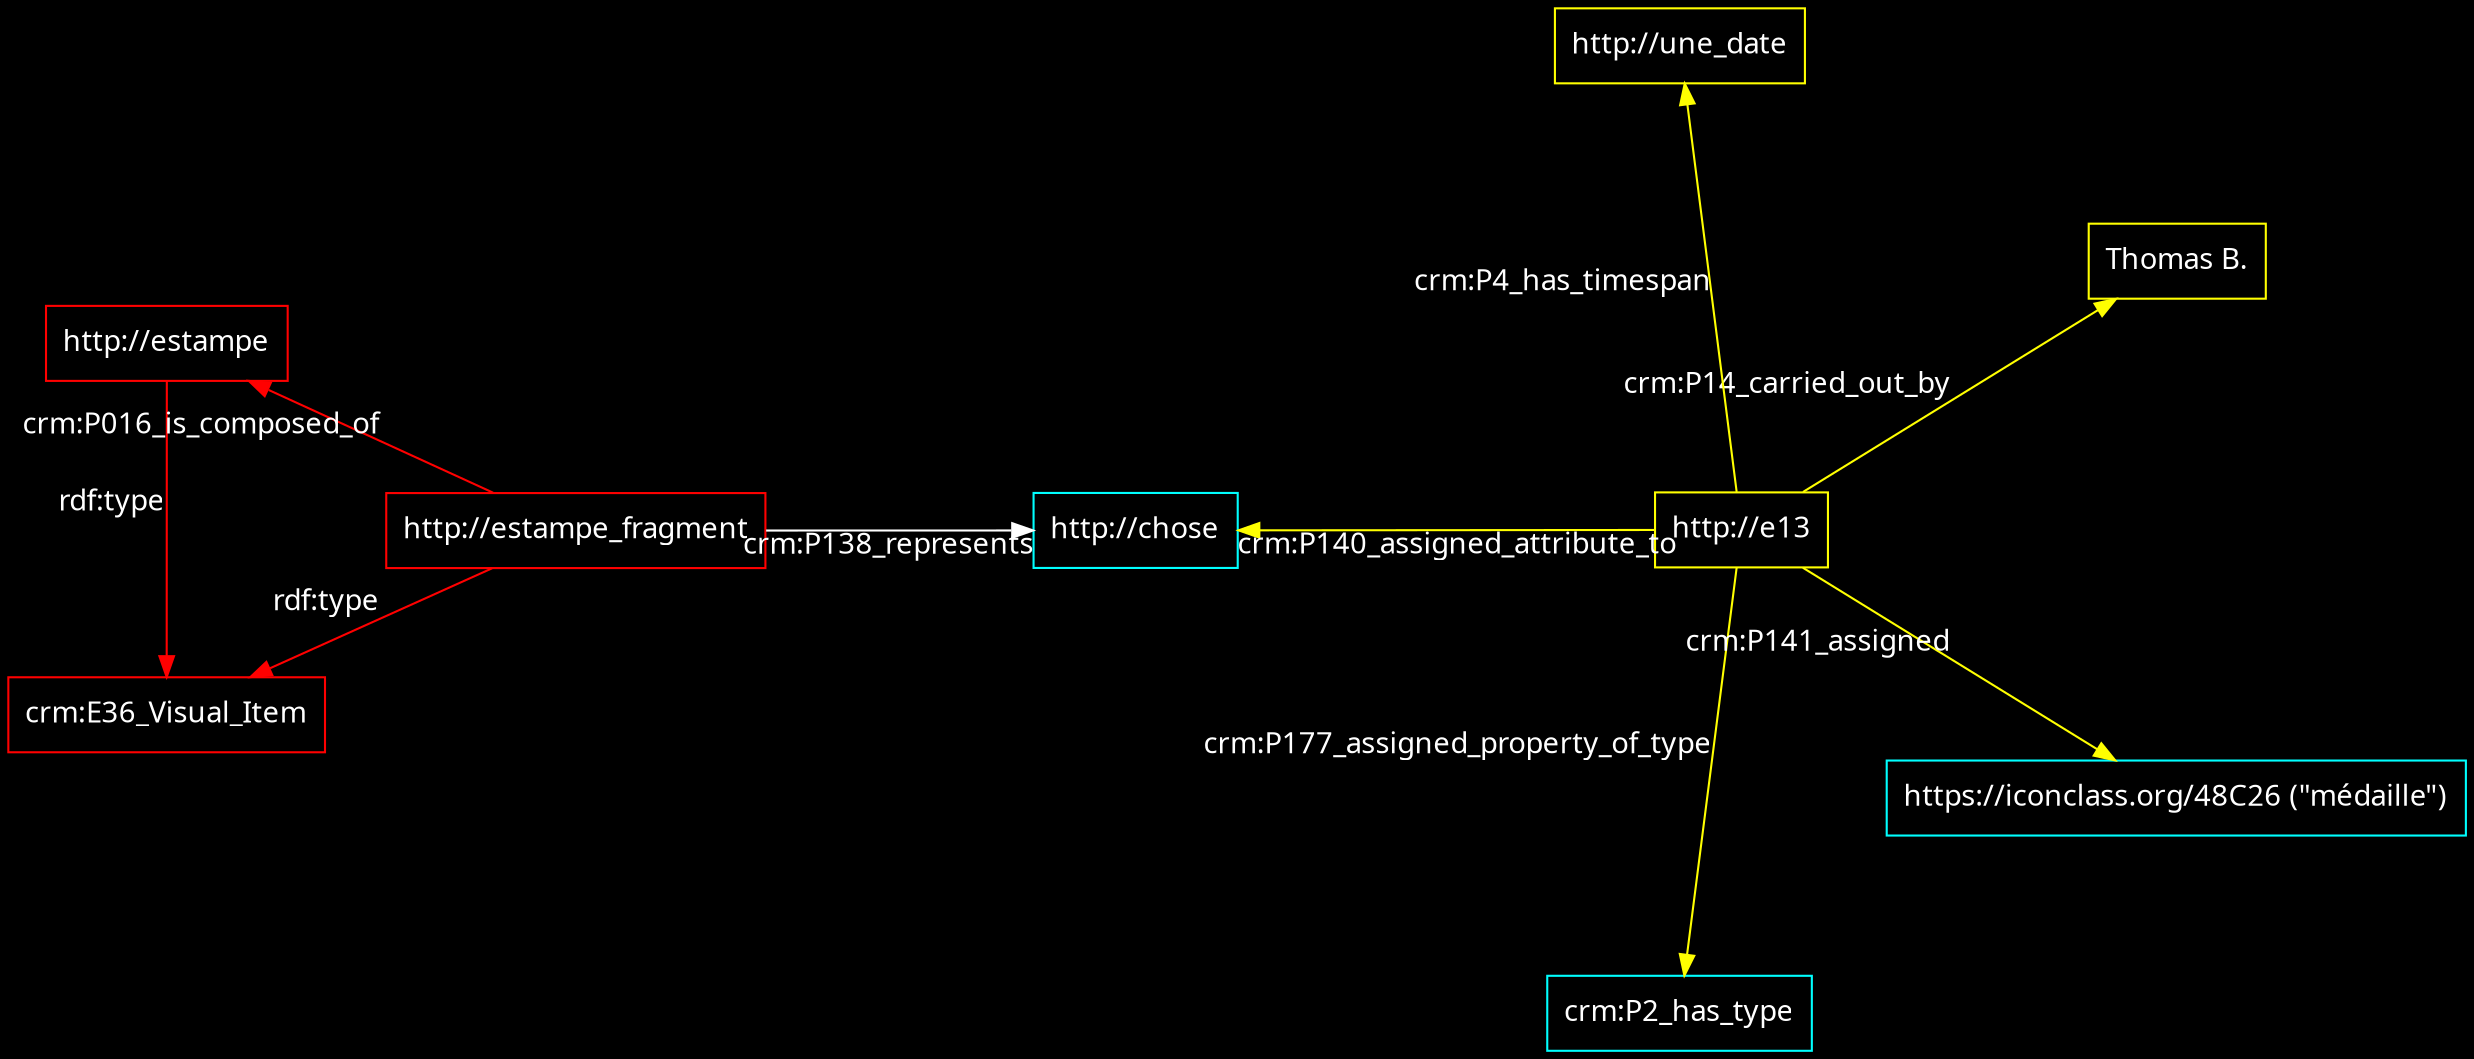 digraph {
    graph [bgcolor=black]
    rankdir=LR
    node [color=white,fontcolor=white,fontname="American Typewriter",shape=box]
    edge [color=white,fontcolor=white,fontname="American Typewriter"]
    

    layout=sfdp
"http://estampe" [color=red]
"http://estampe_fragment" [color=red]
"crm:E36_Visual_Item" [color=red]
"http://estampe" -> "crm:E36_Visual_Item" [label="rdf:type",color=red]
"http://estampe_fragment" -> "crm:E36_Visual_Item" [label="rdf:type",color=red]
"http://estampe_fragment" -> "http://estampe" [label="crm:P016_is_composed_of",color=red]

"http://estampe_fragment" -> "http://chose" [label="crm:P138_represents"]

"http://e13" [color=yellow]
"Thomas B." [color=yellow]
"http://une_date" [color=yellow]

"http://e13" -> "http://chose" [label="crm:P140_assigned_attribute_to",color=yellow]
"http://e13" -> "crm:P2_has_type" [label="crm:P177_assigned_property_of_type",color=yellow]
"http://e13" -> "https://iconclass.org/48C26 (\"médaille\")" [label="crm:P141_assigned",color=yellow]
"http://e13" -> "Thomas B." [label="crm:P14_carried_out_by",color=yellow]
"http://e13" -> "http://une_date" [label="crm:P4_has_timespan",color=yellow]

"http://chose" [color=cyan]
"https://iconclass.org/48C26 (\"médaille\")" [color=cyan]
"crm:P2_has_type" [color=cyan]
}
